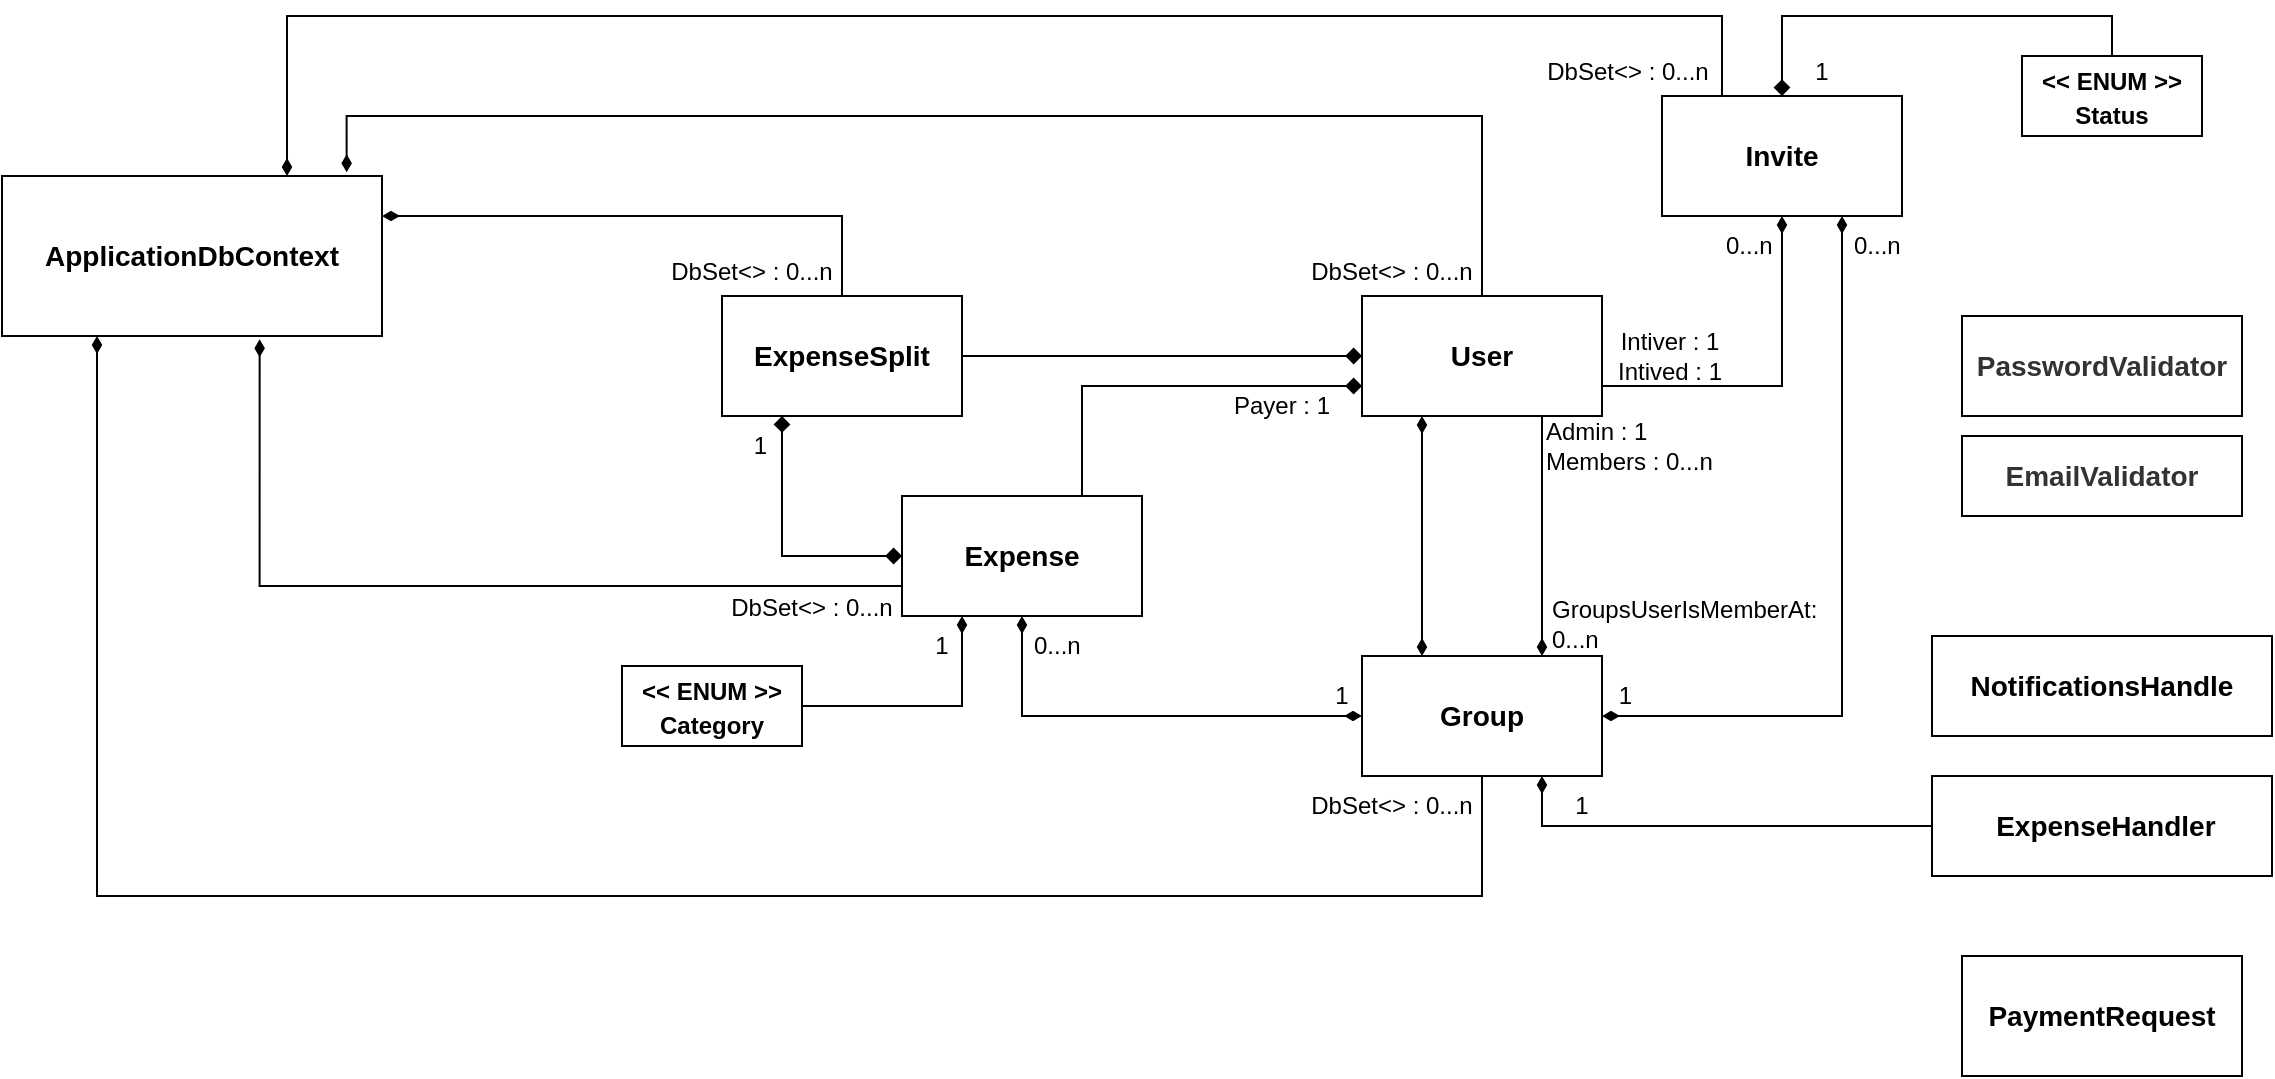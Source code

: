 <mxfile version="18.0.1" type="device"><diagram id="yKaXsd5mCQuFuJImLp-0" name="Page-1"><mxGraphModel dx="2169" dy="1025" grid="1" gridSize="10" guides="1" tooltips="1" connect="1" arrows="1" fold="1" page="1" pageScale="1" pageWidth="827" pageHeight="1169" math="0" shadow="0"><root><mxCell id="0"/><mxCell id="1" parent="0"/><mxCell id="Y6YP4naaNZ0JwO63pL_O-31" value="&lt;span style=&quot;font-weight: 700;&quot;&gt;PaymentRequest&lt;/span&gt;" style="rounded=0;whiteSpace=wrap;html=1;fontSize=14;" parent="1" vertex="1"><mxGeometry x="550" y="610" width="140" height="60" as="geometry"/></mxCell><mxCell id="Y6YP4naaNZ0JwO63pL_O-45" style="edgeStyle=orthogonalEdgeStyle;rounded=0;orthogonalLoop=1;jettySize=auto;html=1;entryX=1;entryY=0.5;entryDx=0;entryDy=0;fontSize=12;startArrow=diamondThin;startFill=1;endArrow=none;endFill=0;exitX=0.25;exitY=1;exitDx=0;exitDy=0;" parent="1" source="Y6YP4naaNZ0JwO63pL_O-32" target="Y6YP4naaNZ0JwO63pL_O-44" edge="1"><mxGeometry relative="1" as="geometry"/></mxCell><mxCell id="Y6YP4naaNZ0JwO63pL_O-49" style="edgeStyle=orthogonalEdgeStyle;rounded=0;orthogonalLoop=1;jettySize=auto;html=1;exitX=0;exitY=0.75;exitDx=0;exitDy=0;entryX=0.678;entryY=1.021;entryDx=0;entryDy=0;fontSize=12;startArrow=none;startFill=0;sourcePerimeterSpacing=6;targetPerimeterSpacing=4;strokeWidth=1;endArrow=diamondThin;endFill=1;entryPerimeter=0;" parent="1" source="Y6YP4naaNZ0JwO63pL_O-32" target="Y6YP4naaNZ0JwO63pL_O-35" edge="1"><mxGeometry relative="1" as="geometry"/></mxCell><mxCell id="Y6YP4naaNZ0JwO63pL_O-62" style="edgeStyle=orthogonalEdgeStyle;rounded=0;orthogonalLoop=1;jettySize=auto;html=1;exitX=0.75;exitY=0;exitDx=0;exitDy=0;entryX=0;entryY=0.75;entryDx=0;entryDy=0;fontSize=12;startArrow=none;startFill=0;endArrow=diamond;endFill=1;sourcePerimeterSpacing=6;targetPerimeterSpacing=4;strokeWidth=1;" parent="1" source="Y6YP4naaNZ0JwO63pL_O-32" target="Y6YP4naaNZ0JwO63pL_O-40" edge="1"><mxGeometry relative="1" as="geometry"/></mxCell><mxCell id="Y6YP4naaNZ0JwO63pL_O-32" value="&lt;span style=&quot;font-weight: 700;&quot;&gt;Expense&lt;/span&gt;" style="rounded=0;whiteSpace=wrap;html=1;fontSize=14;" parent="1" vertex="1"><mxGeometry x="20" y="380" width="120" height="60" as="geometry"/></mxCell><mxCell id="Y6YP4naaNZ0JwO63pL_O-34" value="&lt;span style=&quot;font-weight: 700; font-size: 12px;&quot;&gt;&amp;lt;&amp;lt; ENUM &amp;gt;&amp;gt;&lt;br&gt;Status&lt;/span&gt;" style="rounded=0;whiteSpace=wrap;html=1;fontSize=14;" parent="1" vertex="1"><mxGeometry x="580" y="160" width="90" height="40" as="geometry"/></mxCell><mxCell id="Y6YP4naaNZ0JwO63pL_O-35" value="&lt;span style=&quot;font-weight: 700;&quot;&gt;ApplicationDbContext&lt;/span&gt;" style="rounded=0;whiteSpace=wrap;html=1;fontSize=14;" parent="1" vertex="1"><mxGeometry x="-430" y="220" width="190" height="80" as="geometry"/></mxCell><mxCell id="Y6YP4naaNZ0JwO63pL_O-36" value="&lt;span style=&quot;font-weight: 700;&quot;&gt;NotificationsHandle&lt;/span&gt;" style="rounded=0;whiteSpace=wrap;html=1;fontSize=14;" parent="1" vertex="1"><mxGeometry x="535" y="450" width="170" height="50" as="geometry"/></mxCell><mxCell id="Y6YP4naaNZ0JwO63pL_O-46" style="edgeStyle=orthogonalEdgeStyle;rounded=0;orthogonalLoop=1;jettySize=auto;html=1;exitX=0.5;exitY=0;exitDx=0;exitDy=0;entryX=0.5;entryY=0;entryDx=0;entryDy=0;fontSize=12;startArrow=diamond;startFill=1;sourcePerimeterSpacing=6;targetPerimeterSpacing=4;strokeWidth=1;endArrow=none;endFill=0;" parent="1" source="Y6YP4naaNZ0JwO63pL_O-37" target="Y6YP4naaNZ0JwO63pL_O-34" edge="1"><mxGeometry relative="1" as="geometry"/></mxCell><mxCell id="Y6YP4naaNZ0JwO63pL_O-48" style="edgeStyle=orthogonalEdgeStyle;rounded=0;orthogonalLoop=1;jettySize=auto;html=1;exitX=0.25;exitY=0;exitDx=0;exitDy=0;entryX=0.75;entryY=0;entryDx=0;entryDy=0;fontSize=12;startArrow=none;startFill=0;sourcePerimeterSpacing=6;targetPerimeterSpacing=4;strokeWidth=1;endArrow=diamondThin;endFill=1;" parent="1" source="Y6YP4naaNZ0JwO63pL_O-37" target="Y6YP4naaNZ0JwO63pL_O-35" edge="1"><mxGeometry relative="1" as="geometry"><Array as="points"><mxPoint x="430" y="140"/><mxPoint x="-288" y="140"/></Array></mxGeometry></mxCell><mxCell id="Y6YP4naaNZ0JwO63pL_O-53" style="edgeStyle=orthogonalEdgeStyle;rounded=0;orthogonalLoop=1;jettySize=auto;html=1;exitX=0.75;exitY=1;exitDx=0;exitDy=0;entryX=1;entryY=0.5;entryDx=0;entryDy=0;fontSize=12;startArrow=diamondThin;startFill=1;endArrow=diamondThin;endFill=1;sourcePerimeterSpacing=6;targetPerimeterSpacing=4;strokeWidth=1;" parent="1" source="Y6YP4naaNZ0JwO63pL_O-37" target="Y6YP4naaNZ0JwO63pL_O-41" edge="1"><mxGeometry relative="1" as="geometry"/></mxCell><mxCell id="Y6YP4naaNZ0JwO63pL_O-54" style="edgeStyle=orthogonalEdgeStyle;rounded=0;orthogonalLoop=1;jettySize=auto;html=1;exitX=0.5;exitY=1;exitDx=0;exitDy=0;entryX=1;entryY=0.75;entryDx=0;entryDy=0;fontSize=12;startArrow=diamondThin;startFill=1;endArrow=none;endFill=0;sourcePerimeterSpacing=6;targetPerimeterSpacing=4;strokeWidth=1;" parent="1" source="Y6YP4naaNZ0JwO63pL_O-37" target="Y6YP4naaNZ0JwO63pL_O-40" edge="1"><mxGeometry relative="1" as="geometry"/></mxCell><mxCell id="Y6YP4naaNZ0JwO63pL_O-37" value="&lt;span style=&quot;font-weight: 700;&quot;&gt;Invite&lt;/span&gt;" style="rounded=0;whiteSpace=wrap;html=1;fontSize=14;" parent="1" vertex="1"><mxGeometry x="400" y="180" width="120" height="60" as="geometry"/></mxCell><mxCell id="Y6YP4naaNZ0JwO63pL_O-38" value="&lt;span style=&quot;color: rgb(51, 51, 51); font-weight: 700;&quot;&gt;EmailValidator&lt;/span&gt;" style="rounded=0;whiteSpace=wrap;html=1;fontSize=14;" parent="1" vertex="1"><mxGeometry x="550" y="350" width="140" height="40" as="geometry"/></mxCell><mxCell id="Y6YP4naaNZ0JwO63pL_O-39" value="&lt;span style=&quot;color: rgb(51, 51, 51); font-weight: 700;&quot;&gt;PasswordValidator&lt;/span&gt;" style="rounded=0;whiteSpace=wrap;html=1;fontSize=14;" parent="1" vertex="1"><mxGeometry x="550" y="290" width="140" height="50" as="geometry"/></mxCell><mxCell id="Y6YP4naaNZ0JwO63pL_O-52" style="edgeStyle=orthogonalEdgeStyle;rounded=0;orthogonalLoop=1;jettySize=auto;html=1;exitX=0.5;exitY=0;exitDx=0;exitDy=0;entryX=0.907;entryY=-0.024;entryDx=0;entryDy=0;fontSize=12;startArrow=none;startFill=0;sourcePerimeterSpacing=6;targetPerimeterSpacing=4;strokeWidth=1;endArrow=diamondThin;endFill=1;entryPerimeter=0;" parent="1" source="Y6YP4naaNZ0JwO63pL_O-40" target="Y6YP4naaNZ0JwO63pL_O-35" edge="1"><mxGeometry relative="1" as="geometry"><Array as="points"><mxPoint x="310" y="190"/><mxPoint x="-258" y="190"/></Array></mxGeometry></mxCell><mxCell id="Y6YP4naaNZ0JwO63pL_O-56" style="edgeStyle=orthogonalEdgeStyle;rounded=0;orthogonalLoop=1;jettySize=auto;html=1;exitX=0.75;exitY=1;exitDx=0;exitDy=0;entryX=0.75;entryY=0;entryDx=0;entryDy=0;fontSize=12;startArrow=none;startFill=0;endArrow=diamondThin;endFill=1;sourcePerimeterSpacing=6;targetPerimeterSpacing=4;strokeWidth=1;" parent="1" source="Y6YP4naaNZ0JwO63pL_O-40" target="Y6YP4naaNZ0JwO63pL_O-41" edge="1"><mxGeometry relative="1" as="geometry"/></mxCell><mxCell id="Y6YP4naaNZ0JwO63pL_O-57" style="edgeStyle=orthogonalEdgeStyle;rounded=0;orthogonalLoop=1;jettySize=auto;html=1;exitX=0.25;exitY=1;exitDx=0;exitDy=0;entryX=0.25;entryY=0;entryDx=0;entryDy=0;fontSize=12;startArrow=diamondThin;startFill=1;endArrow=diamondThin;endFill=1;sourcePerimeterSpacing=6;targetPerimeterSpacing=4;strokeWidth=1;" parent="1" source="Y6YP4naaNZ0JwO63pL_O-40" target="Y6YP4naaNZ0JwO63pL_O-41" edge="1"><mxGeometry relative="1" as="geometry"/></mxCell><mxCell id="Y6YP4naaNZ0JwO63pL_O-40" value="&lt;span style=&quot;font-weight: 700;&quot;&gt;User&lt;/span&gt;" style="rounded=0;whiteSpace=wrap;html=1;fontSize=14;" parent="1" vertex="1"><mxGeometry x="250" y="280" width="120" height="60" as="geometry"/></mxCell><mxCell id="Y6YP4naaNZ0JwO63pL_O-47" style="edgeStyle=orthogonalEdgeStyle;rounded=0;orthogonalLoop=1;jettySize=auto;html=1;exitX=0.5;exitY=0;exitDx=0;exitDy=0;entryX=0.25;entryY=1;entryDx=0;entryDy=0;fontSize=12;startArrow=none;startFill=0;sourcePerimeterSpacing=6;targetPerimeterSpacing=4;strokeWidth=1;endArrow=diamondThin;endFill=1;" parent="1" source="Y6YP4naaNZ0JwO63pL_O-41" target="Y6YP4naaNZ0JwO63pL_O-35" edge="1"><mxGeometry relative="1" as="geometry"><Array as="points"><mxPoint x="310" y="580"/><mxPoint x="-382" y="580"/></Array></mxGeometry></mxCell><mxCell id="Y6YP4naaNZ0JwO63pL_O-58" style="edgeStyle=orthogonalEdgeStyle;rounded=0;orthogonalLoop=1;jettySize=auto;html=1;exitX=0;exitY=0.5;exitDx=0;exitDy=0;entryX=0.5;entryY=1;entryDx=0;entryDy=0;fontSize=12;startArrow=diamondThin;startFill=1;endArrow=diamondThin;endFill=1;sourcePerimeterSpacing=6;targetPerimeterSpacing=4;strokeWidth=1;" parent="1" source="Y6YP4naaNZ0JwO63pL_O-41" target="Y6YP4naaNZ0JwO63pL_O-32" edge="1"><mxGeometry relative="1" as="geometry"/></mxCell><mxCell id="Y6YP4naaNZ0JwO63pL_O-59" style="edgeStyle=orthogonalEdgeStyle;rounded=0;orthogonalLoop=1;jettySize=auto;html=1;exitX=0.75;exitY=1;exitDx=0;exitDy=0;entryX=0;entryY=0.5;entryDx=0;entryDy=0;fontSize=12;startArrow=diamondThin;startFill=1;endArrow=none;endFill=0;sourcePerimeterSpacing=6;targetPerimeterSpacing=4;strokeWidth=1;" parent="1" source="Y6YP4naaNZ0JwO63pL_O-41" target="Y6YP4naaNZ0JwO63pL_O-43" edge="1"><mxGeometry relative="1" as="geometry"/></mxCell><mxCell id="Y6YP4naaNZ0JwO63pL_O-41" value="&lt;span style=&quot;font-weight: 700;&quot;&gt;Group&lt;/span&gt;" style="rounded=0;whiteSpace=wrap;html=1;fontSize=14;" parent="1" vertex="1"><mxGeometry x="250" y="460" width="120" height="60" as="geometry"/></mxCell><mxCell id="Y6YP4naaNZ0JwO63pL_O-50" style="edgeStyle=orthogonalEdgeStyle;rounded=0;orthogonalLoop=1;jettySize=auto;html=1;exitX=0.5;exitY=0;exitDx=0;exitDy=0;entryX=1;entryY=0.25;entryDx=0;entryDy=0;fontSize=12;startArrow=none;startFill=0;sourcePerimeterSpacing=6;targetPerimeterSpacing=4;strokeWidth=1;endArrow=diamondThin;endFill=1;" parent="1" source="Y6YP4naaNZ0JwO63pL_O-42" target="Y6YP4naaNZ0JwO63pL_O-35" edge="1"><mxGeometry relative="1" as="geometry"/></mxCell><mxCell id="Y6YP4naaNZ0JwO63pL_O-60" style="edgeStyle=orthogonalEdgeStyle;rounded=0;orthogonalLoop=1;jettySize=auto;html=1;exitX=1;exitY=0.5;exitDx=0;exitDy=0;entryX=0;entryY=0.5;entryDx=0;entryDy=0;fontSize=12;startArrow=none;startFill=0;endArrow=diamond;endFill=1;sourcePerimeterSpacing=6;targetPerimeterSpacing=4;strokeWidth=1;" parent="1" source="Y6YP4naaNZ0JwO63pL_O-42" target="Y6YP4naaNZ0JwO63pL_O-40" edge="1"><mxGeometry relative="1" as="geometry"/></mxCell><mxCell id="Y6YP4naaNZ0JwO63pL_O-61" style="edgeStyle=orthogonalEdgeStyle;rounded=0;orthogonalLoop=1;jettySize=auto;html=1;exitX=0.25;exitY=1;exitDx=0;exitDy=0;entryX=0;entryY=0.5;entryDx=0;entryDy=0;fontSize=12;startArrow=diamond;startFill=1;endArrow=diamond;endFill=1;sourcePerimeterSpacing=6;targetPerimeterSpacing=4;strokeWidth=1;" parent="1" source="Y6YP4naaNZ0JwO63pL_O-42" target="Y6YP4naaNZ0JwO63pL_O-32" edge="1"><mxGeometry relative="1" as="geometry"/></mxCell><mxCell id="Y6YP4naaNZ0JwO63pL_O-42" value="&lt;span style=&quot;font-weight: 700;&quot;&gt;ExpenseSplit&lt;/span&gt;" style="rounded=0;whiteSpace=wrap;html=1;fontSize=14;" parent="1" vertex="1"><mxGeometry x="-70" y="280" width="120" height="60" as="geometry"/></mxCell><mxCell id="Y6YP4naaNZ0JwO63pL_O-43" value="&lt;span style=&quot;font-weight: 700;&quot;&gt;&amp;nbsp;ExpenseHandler&lt;/span&gt;" style="rounded=0;whiteSpace=wrap;html=1;fontSize=14;" parent="1" vertex="1"><mxGeometry x="535" y="520" width="170" height="50" as="geometry"/></mxCell><mxCell id="Y6YP4naaNZ0JwO63pL_O-44" value="&lt;span style=&quot;font-weight: 700; font-size: 12px;&quot;&gt;&amp;lt;&amp;lt; ENUM &amp;gt;&amp;gt;&lt;br&gt;Category&lt;br&gt;&lt;/span&gt;" style="rounded=0;whiteSpace=wrap;html=1;fontSize=14;" parent="1" vertex="1"><mxGeometry x="-120" y="465" width="90" height="40" as="geometry"/></mxCell><mxCell id="Y6YP4naaNZ0JwO63pL_O-65" value="DbSet&amp;lt;&amp;gt; :&amp;nbsp;0...n" style="text;html=1;strokeColor=none;fillColor=none;align=center;verticalAlign=middle;whiteSpace=wrap;rounded=0;fontSize=12;" parent="1" vertex="1"><mxGeometry x="220" y="520" width="90" height="30" as="geometry"/></mxCell><mxCell id="Y6YP4naaNZ0JwO63pL_O-66" value="DbSet&amp;lt;&amp;gt; :&amp;nbsp;0...n" style="text;html=1;strokeColor=none;fillColor=none;align=center;verticalAlign=middle;whiteSpace=wrap;rounded=0;fontSize=12;" parent="1" vertex="1"><mxGeometry x="220" y="253" width="90" height="30" as="geometry"/></mxCell><mxCell id="Y6YP4naaNZ0JwO63pL_O-67" value="DbSet&amp;lt;&amp;gt; :&amp;nbsp;0...n" style="text;html=1;strokeColor=none;fillColor=none;align=center;verticalAlign=middle;whiteSpace=wrap;rounded=0;fontSize=12;" parent="1" vertex="1"><mxGeometry x="336" y="153" width="94" height="30" as="geometry"/></mxCell><mxCell id="Y6YP4naaNZ0JwO63pL_O-68" value="DbSet&amp;lt;&amp;gt; :&amp;nbsp;0...n" style="text;html=1;strokeColor=none;fillColor=none;align=center;verticalAlign=middle;whiteSpace=wrap;rounded=0;fontSize=12;" parent="1" vertex="1"><mxGeometry x="-70" y="421" width="90" height="30" as="geometry"/></mxCell><mxCell id="Y6YP4naaNZ0JwO63pL_O-69" value="DbSet&amp;lt;&amp;gt; : 0...n" style="text;html=1;strokeColor=none;fillColor=none;align=center;verticalAlign=middle;whiteSpace=wrap;rounded=0;fontSize=12;" parent="1" vertex="1"><mxGeometry x="-100" y="253" width="90" height="30" as="geometry"/></mxCell><mxCell id="Y6YP4naaNZ0JwO63pL_O-70" value="1" style="text;html=1;strokeColor=none;fillColor=none;align=center;verticalAlign=middle;whiteSpace=wrap;rounded=0;fontSize=12;" parent="1" vertex="1"><mxGeometry x="460" y="153" width="40" height="30" as="geometry"/></mxCell><mxCell id="Y6YP4naaNZ0JwO63pL_O-71" value="Payer : 1" style="text;html=1;strokeColor=none;fillColor=none;align=center;verticalAlign=middle;whiteSpace=wrap;rounded=0;fontSize=12;" parent="1" vertex="1"><mxGeometry x="170" y="320" width="80" height="30" as="geometry"/></mxCell><mxCell id="Y6YP4naaNZ0JwO63pL_O-72" value="1" style="text;html=1;strokeColor=none;fillColor=none;align=center;verticalAlign=middle;whiteSpace=wrap;rounded=0;fontSize=12;" parent="1" vertex="1"><mxGeometry x="340" y="520" width="40" height="30" as="geometry"/></mxCell><mxCell id="Y6YP4naaNZ0JwO63pL_O-73" value="1" style="text;html=1;strokeColor=none;fillColor=none;align=center;verticalAlign=middle;whiteSpace=wrap;rounded=0;fontSize=12;" parent="1" vertex="1"><mxGeometry x="20" y="440" width="40" height="30" as="geometry"/></mxCell><mxCell id="Y6YP4naaNZ0JwO63pL_O-74" value="&amp;nbsp;1" style="text;html=1;strokeColor=none;fillColor=none;align=center;verticalAlign=middle;whiteSpace=wrap;rounded=0;fontSize=12;" parent="1" vertex="1"><mxGeometry x="-70" y="340" width="35" height="30" as="geometry"/></mxCell><mxCell id="Y6YP4naaNZ0JwO63pL_O-75" value="1" style="text;html=1;strokeColor=none;fillColor=none;align=center;verticalAlign=middle;whiteSpace=wrap;rounded=0;fontSize=12;" parent="1" vertex="1"><mxGeometry x="220" y="465" width="40" height="30" as="geometry"/></mxCell><mxCell id="Y6YP4naaNZ0JwO63pL_O-76" value="Intiver : 1&lt;br&gt;Intived : 1" style="text;html=1;strokeColor=none;fillColor=none;align=center;verticalAlign=middle;whiteSpace=wrap;rounded=0;fontSize=12;" parent="1" vertex="1"><mxGeometry x="364" y="295" width="80" height="30" as="geometry"/></mxCell><mxCell id="Y6YP4naaNZ0JwO63pL_O-77" value="&amp;nbsp;1" style="text;html=1;strokeColor=none;fillColor=none;align=center;verticalAlign=middle;whiteSpace=wrap;rounded=0;fontSize=12;" parent="1" vertex="1"><mxGeometry x="360" y="465" width="40" height="30" as="geometry"/></mxCell><mxCell id="Y6YP4naaNZ0JwO63pL_O-78" value="Admin : 1&lt;br&gt;Members : 0...n" style="text;html=1;strokeColor=none;fillColor=none;align=left;verticalAlign=middle;whiteSpace=wrap;rounded=0;fontSize=12;" parent="1" vertex="1"><mxGeometry x="340" y="340" width="90" height="30" as="geometry"/></mxCell><mxCell id="Y6YP4naaNZ0JwO63pL_O-79" value="0...n" style="text;html=1;strokeColor=none;fillColor=none;align=left;verticalAlign=middle;whiteSpace=wrap;rounded=0;fontSize=12;" parent="1" vertex="1"><mxGeometry x="84" y="440" width="50" height="30" as="geometry"/></mxCell><mxCell id="Y6YP4naaNZ0JwO63pL_O-80" value="0...n" style="text;html=1;strokeColor=none;fillColor=none;align=left;verticalAlign=middle;whiteSpace=wrap;rounded=0;fontSize=12;" parent="1" vertex="1"><mxGeometry x="494" y="240" width="90" height="30" as="geometry"/></mxCell><mxCell id="Y6YP4naaNZ0JwO63pL_O-81" value="0...n" style="text;html=1;strokeColor=none;fillColor=none;align=left;verticalAlign=middle;whiteSpace=wrap;rounded=0;fontSize=12;" parent="1" vertex="1"><mxGeometry x="430" y="240" width="40" height="30" as="geometry"/></mxCell><mxCell id="Y6YP4naaNZ0JwO63pL_O-82" value="GroupsUserIsMemberAt: 0...n" style="text;html=1;strokeColor=none;fillColor=none;align=left;verticalAlign=middle;whiteSpace=wrap;rounded=0;fontSize=12;" parent="1" vertex="1"><mxGeometry x="343" y="429" width="90" height="30" as="geometry"/></mxCell></root></mxGraphModel></diagram></mxfile>